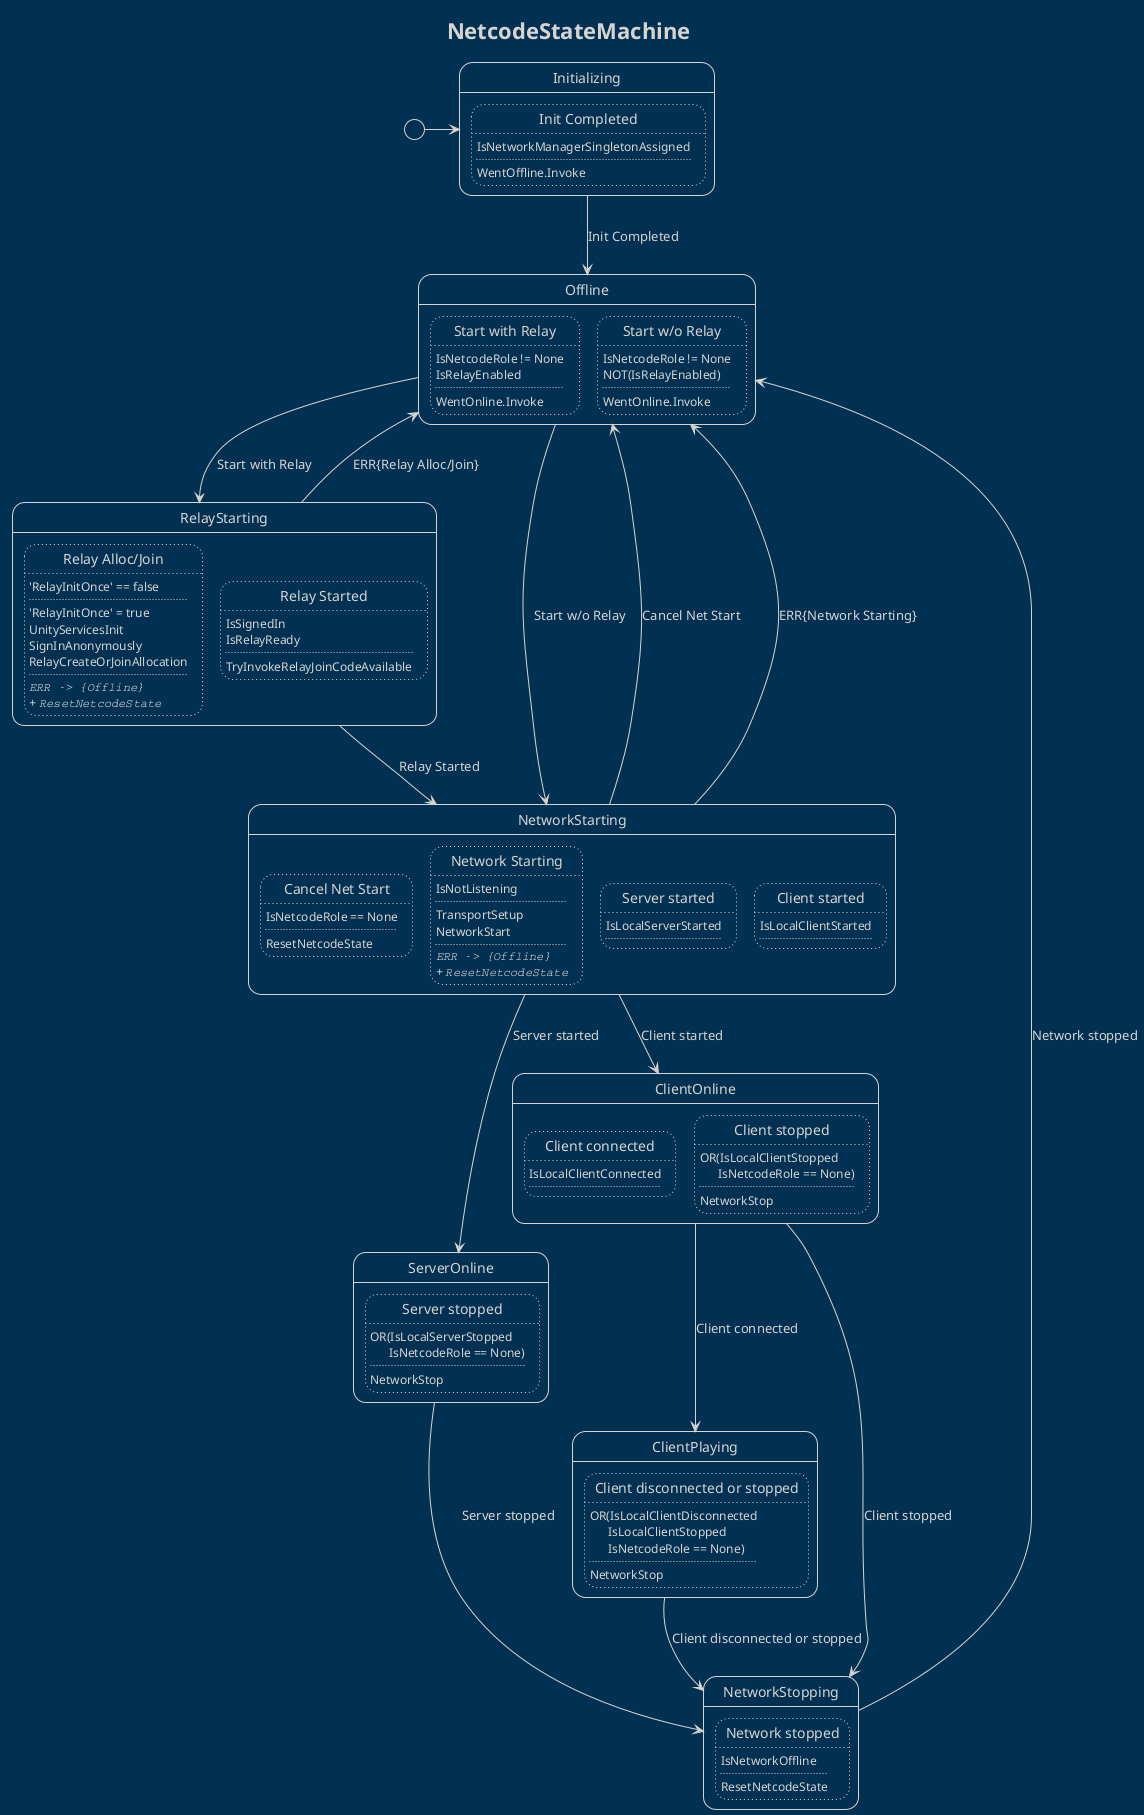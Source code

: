 @startuml

!theme blueprint
hide empty description

title NetcodeStateMachine

state "Initializing" as state0
state state0 {
	state "Init Completed" as state0_trans0
	state state0_trans0 #line.dotted {
		state0_trans0 : IsNetworkManagerSingletonAssigned
		state0_trans0 : ....
		state0_trans0 : WentOffline.Invoke
	}
}
state "Offline" as state1
state state1 {
	state "Start with Relay" as state1_trans0
	state state1_trans0 #line.dotted {
		state1_trans0 : IsNetcodeRole != None
		state1_trans0 : IsRelayEnabled
		state1_trans0 : ....
		state1_trans0 : WentOnline.Invoke
	}
	state "Start w/o Relay" as state1_trans1
	state state1_trans1 #line.dotted {
		state1_trans1 : IsNetcodeRole != None
		state1_trans1 : NOT(IsRelayEnabled)
		state1_trans1 : ....
		state1_trans1 : WentOnline.Invoke
	}
}
state "RelayStarting" as state2
state state2 {
	state "Relay Alloc/Join" as state2_trans0
	state state2_trans0 #line.dotted {
		state2_trans0 : 'RelayInitOnce' == false
		state2_trans0 : ....
		state2_trans0 : 'RelayInitOnce' = true
		state2_trans0 : UnityServicesInit
		state2_trans0 : SignInAnonymously
		state2_trans0 : RelayCreateOrJoinAllocation
		state2_trans0 : ....
		state2_trans0 : ==== ""ERR -> {Offline}""
		state2_trans0 : ==== + ""ResetNetcodeState""
	}
	state "Relay Started" as state2_trans1
	state state2_trans1 #line.dotted {
		state2_trans1 : IsSignedIn
		state2_trans1 : IsRelayReady
		state2_trans1 : ....
		state2_trans1 : TryInvokeRelayJoinCodeAvailable
	}
}
state "NetworkStarting" as state3
state state3 {
	state "Cancel Net Start" as state3_trans0
	state state3_trans0 #line.dotted {
		state3_trans0 : IsNetcodeRole == None
		state3_trans0 : ....
		state3_trans0 : ResetNetcodeState
	}
	state "Network Starting" as state3_trans1
	state state3_trans1 #line.dotted {
		state3_trans1 : IsNotListening
		state3_trans1 : ....
		state3_trans1 : TransportSetup
		state3_trans1 : NetworkStart
		state3_trans1 : ....
		state3_trans1 : ==== ""ERR -> {Offline}""
		state3_trans1 : ==== + ""ResetNetcodeState""
	}
	state "Server started" as state3_trans2
	state state3_trans2 #line.dotted {
		state3_trans2 : IsLocalServerStarted
		state3_trans2 : ....
	}
	state "Client started" as state3_trans3
	state state3_trans3 #line.dotted {
		state3_trans3 : IsLocalClientStarted
		state3_trans3 : ....
	}
}
state "ServerOnline" as state4
state state4 {
	state "Server stopped" as state4_trans0
	state state4_trans0 #line.dotted {
		state4_trans0 : OR(IsLocalServerStopped\n      IsNetcodeRole == None)
		state4_trans0 : ....
		state4_trans0 : NetworkStop
	}
}
state "ClientOnline" as state5
state state5 {
	state "Client connected" as state5_trans0
	state state5_trans0 #line.dotted {
		state5_trans0 : IsLocalClientConnected
		state5_trans0 : ....
	}
	state "Client stopped" as state5_trans1
	state state5_trans1 #line.dotted {
		state5_trans1 : OR(IsLocalClientStopped\n      IsNetcodeRole == None)
		state5_trans1 : ....
		state5_trans1 : NetworkStop
	}
}
state "ClientPlaying" as state6
state state6 {
	state "Client disconnected or stopped" as state6_trans0
	state state6_trans0 #line.dotted {
		state6_trans0 : OR(IsLocalClientDisconnected\n      IsLocalClientStopped\n      IsNetcodeRole == None)
		state6_trans0 : ....
		state6_trans0 : NetworkStop
	}
}
state "NetworkStopping" as state7
state state7 {
	state "Network stopped" as state7_trans0
	state state7_trans0 #line.dotted {
		state7_trans0 : IsNetworkOffline
		state7_trans0 : ....
		state7_trans0 : ResetNetcodeState
	}
}


[*] -> state0
state0 --> state1 : Init Completed
state1 --> state2 : Start with Relay
state1 --> state3 : Start w/o Relay
state2 --> state1 : ERR{Relay Alloc/Join}
state2 --> state3 : Relay Started
state3 --> state1 : Cancel Net Start
state3 --> state1 : ERR{Network Starting}
state3 --> state4 : Server started
state3 --> state5 : Client started
state4 --> state7 : Server stopped
state5 --> state6 : Client connected
state5 --> state7 : Client stopped
state6 --> state7 : Client disconnected or stopped
state7 --> state1 : Network stopped


@enduml